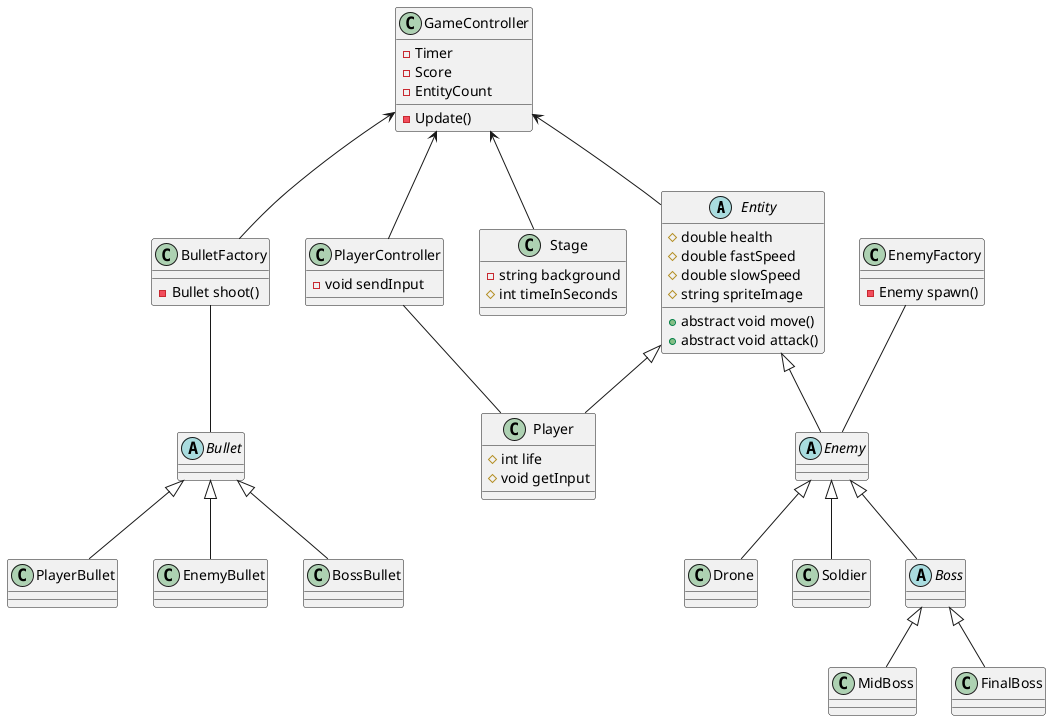@startuml
/'
Private   :  -
Protected :  #
public    :  + 
'/
abstract Entity
Entity : #double health
Entity : #double fastSpeed 
Entity : #double slowSpeed 
Entity : #string spriteImage

Entity : +abstract void move()
Entity : +abstract void attack()

'--- God Class ---'
class GameController
GameController <-- PlayerController
GameController <-- Entity
GameController <-- BulletFactory
GameController <-- Stage
GameController : -Timer
GameController : -Score
GameController : -EntityCount
GameController : -Update()



'--- Player Stuff ---'
class Player 
Entity <|-- Player 
Player : #int life
Player : #void getInput

class PlayerController
PlayerController -- Player
PlayerController : -void sendInput
'--- Enemy Stuff ---'
abstract Enemy
Entity <|-- Enemy

class Drone
Enemy <|-- Drone

class Soldier
Enemy <|-- Soldier

abstract Boss
Enemy <|-- Boss

class MidBoss
Boss <|-- MidBoss

class FinalBoss
Boss <|-- FinalBoss

'--- Bullet Stuff ---'
abstract Bullet
BulletFactory -- Bullet

class PlayerBullet
Bullet <|-- PlayerBullet

class EnemyBullet
Bullet <|-- EnemyBullet

class BossBullet
Bullet <|-- BossBullet

'--- Factory Stuff ---'
class BulletFactory
BulletFactory : -Bullet shoot()

class EnemyFactory
EnemyFactory -- Enemy
EnemyFactory : -Enemy spawn()

'--- Stage Stuff ---'
class Stage
Stage : -string background
Stage : #int timeInSeconds 

@enduml